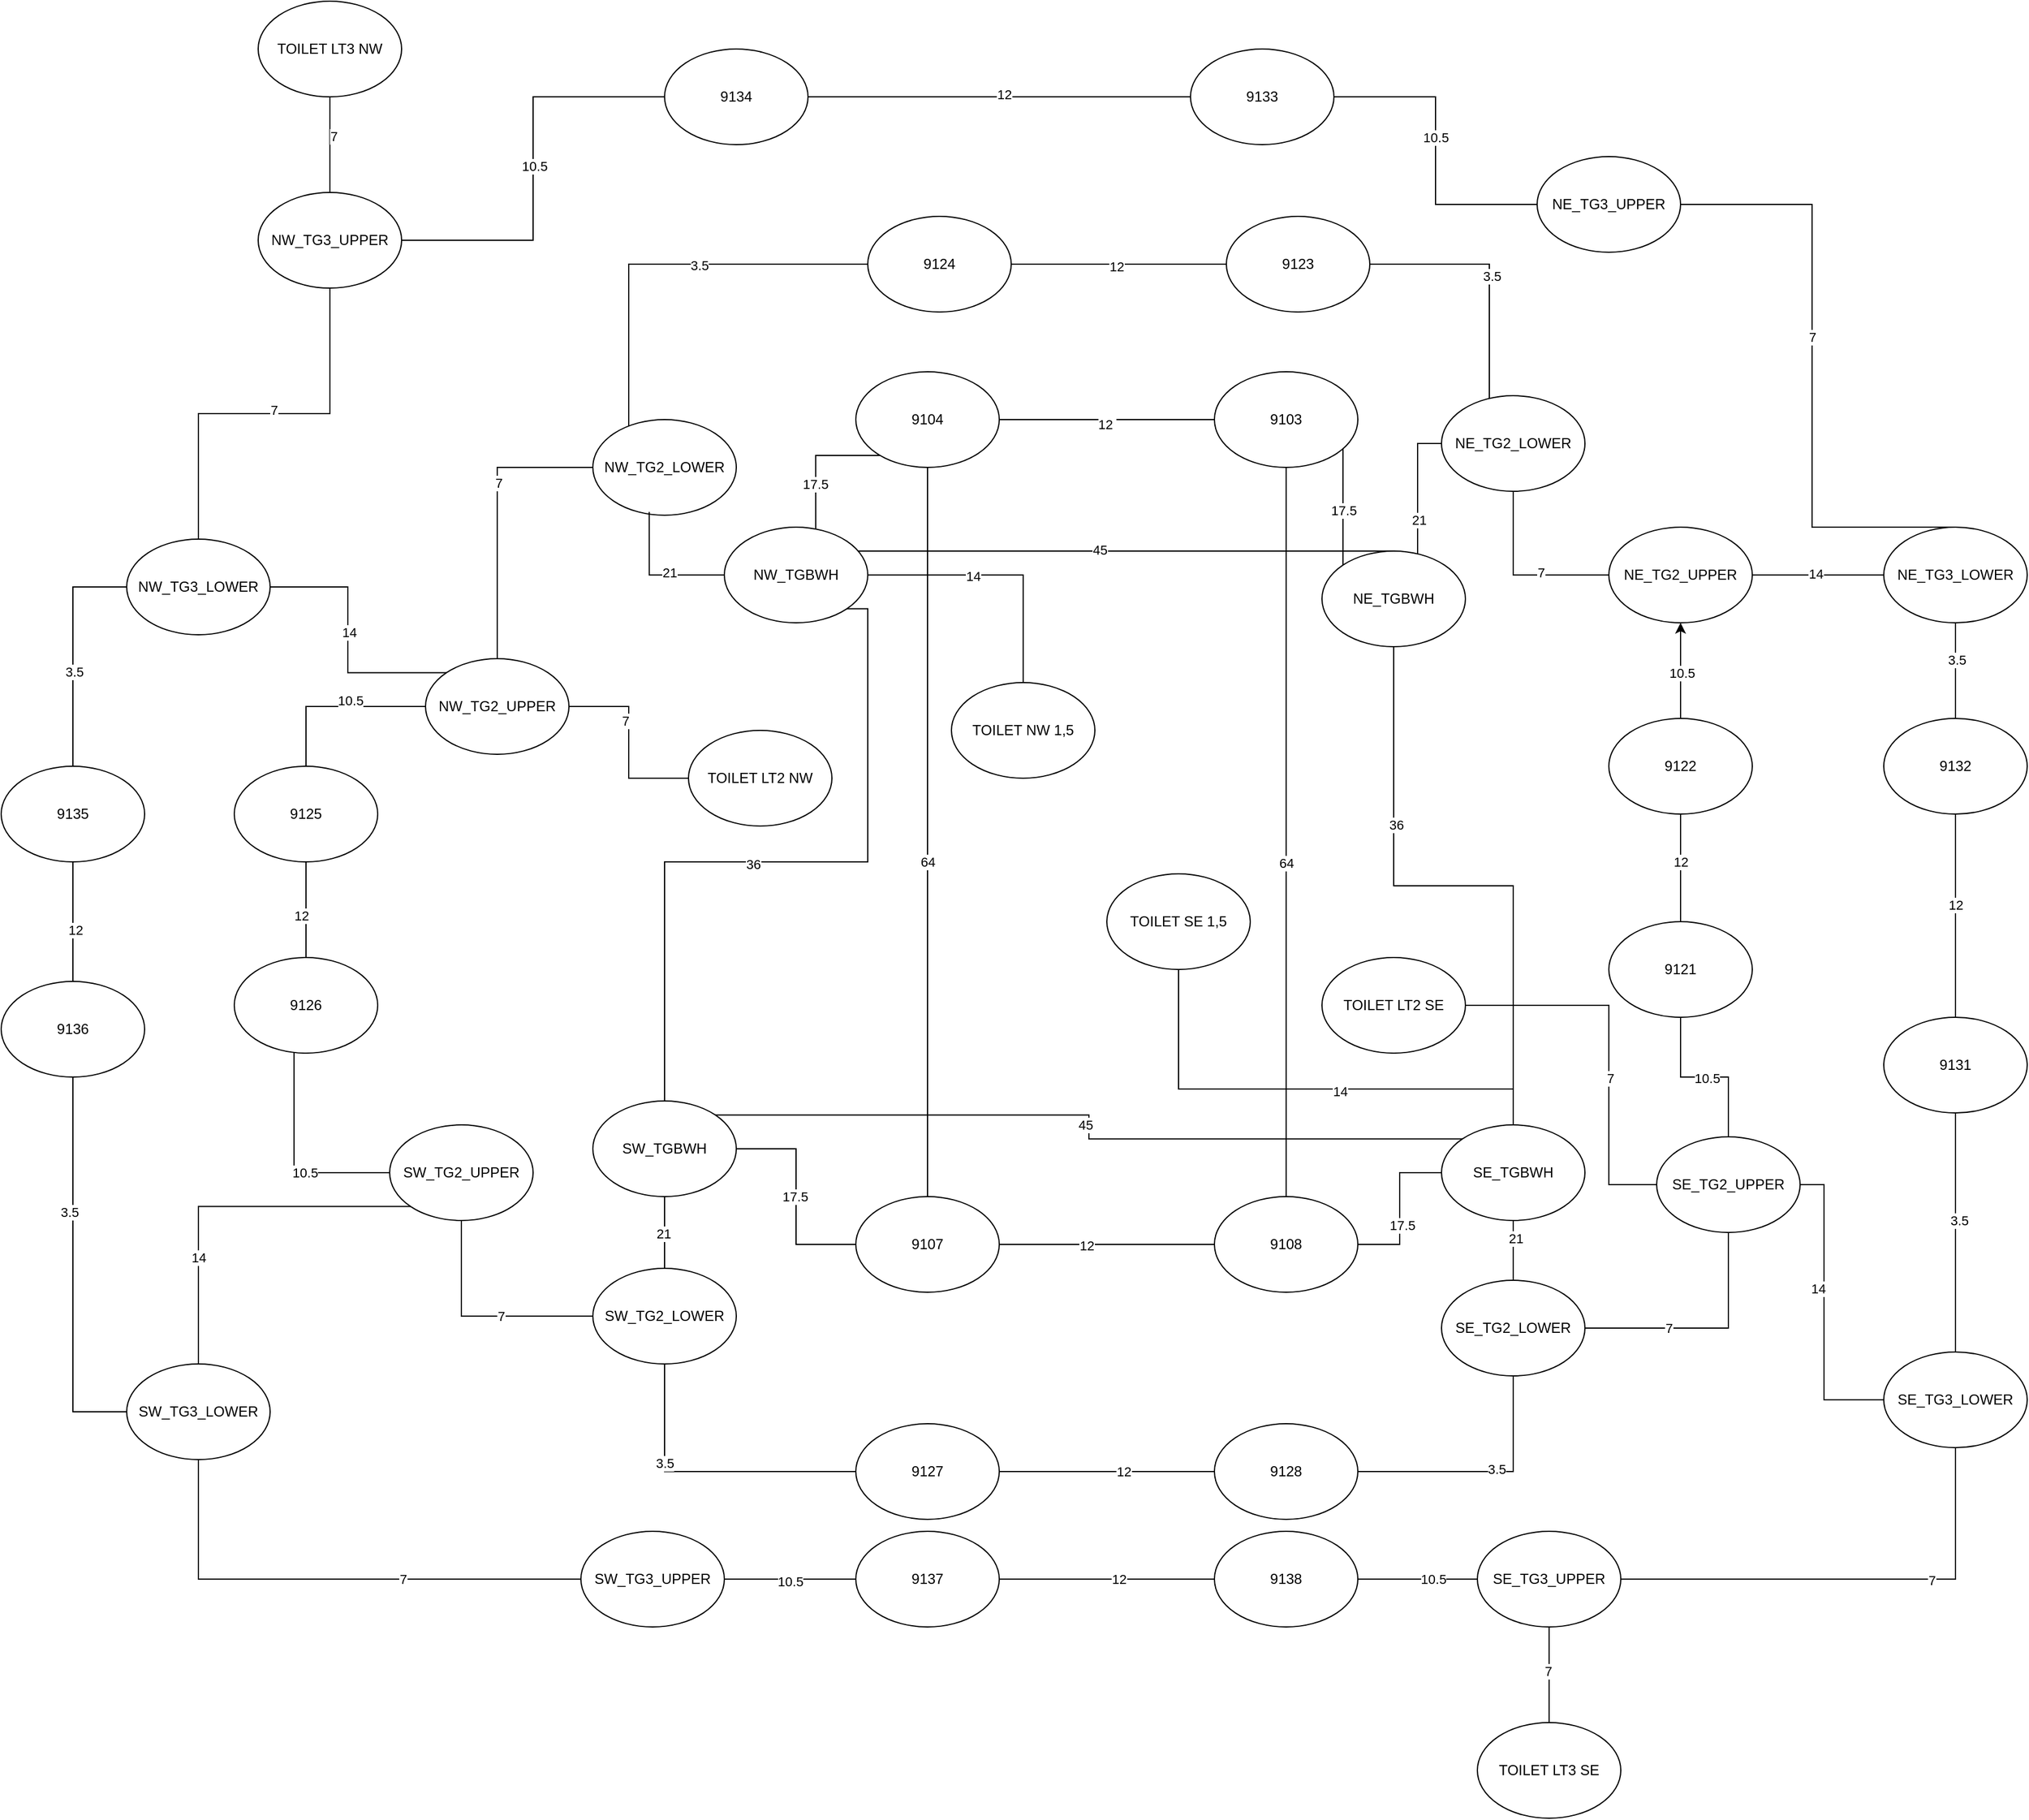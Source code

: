 <mxfile version="22.1.2" type="device">
  <diagram name="Page-1" id="kwG1Tb61bwSE5z8DppzK">
    <mxGraphModel dx="2577" dy="2110" grid="1" gridSize="10" guides="1" tooltips="1" connect="1" arrows="1" fold="1" page="1" pageScale="1" pageWidth="850" pageHeight="1100" math="0" shadow="0">
      <root>
        <mxCell id="0" />
        <mxCell id="1" parent="0" />
        <mxCell id="VRYn3jgNpUZlm6RyWlzc-5" style="edgeStyle=orthogonalEdgeStyle;rounded=0;orthogonalLoop=1;jettySize=auto;html=1;endArrow=none;endFill=0;" parent="1" source="VRYn3jgNpUZlm6RyWlzc-1" target="VRYn3jgNpUZlm6RyWlzc-4" edge="1">
          <mxGeometry relative="1" as="geometry" />
        </mxCell>
        <mxCell id="VRYn3jgNpUZlm6RyWlzc-6" value="12&amp;nbsp;" style="edgeLabel;html=1;align=center;verticalAlign=middle;resizable=0;points=[];" parent="VRYn3jgNpUZlm6RyWlzc-5" vertex="1" connectable="0">
          <mxGeometry x="0.007" y="4" relative="1" as="geometry">
            <mxPoint as="offset" />
          </mxGeometry>
        </mxCell>
        <mxCell id="VRYn3jgNpUZlm6RyWlzc-86" style="edgeStyle=orthogonalEdgeStyle;rounded=0;orthogonalLoop=1;jettySize=auto;html=1;entryX=0;entryY=0;entryDx=0;entryDy=0;endArrow=none;endFill=0;" parent="1" source="VRYn3jgNpUZlm6RyWlzc-1" target="VRYn3jgNpUZlm6RyWlzc-85" edge="1">
          <mxGeometry relative="1" as="geometry">
            <Array as="points">
              <mxPoint x="650" y="200" />
              <mxPoint x="650" y="200" />
            </Array>
          </mxGeometry>
        </mxCell>
        <mxCell id="VRYn3jgNpUZlm6RyWlzc-87" value="17.5" style="edgeLabel;html=1;align=center;verticalAlign=middle;resizable=0;points=[];" parent="VRYn3jgNpUZlm6RyWlzc-86" vertex="1" connectable="0">
          <mxGeometry x="0.061" relative="1" as="geometry">
            <mxPoint as="offset" />
          </mxGeometry>
        </mxCell>
        <mxCell id="VRYn3jgNpUZlm6RyWlzc-1" value="9103" style="ellipse;whiteSpace=wrap;html=1;" parent="1" vertex="1">
          <mxGeometry x="530" y="150" width="120" height="80" as="geometry" />
        </mxCell>
        <mxCell id="VRYn3jgNpUZlm6RyWlzc-34" style="edgeStyle=orthogonalEdgeStyle;rounded=0;orthogonalLoop=1;jettySize=auto;html=1;entryX=0.5;entryY=0;entryDx=0;entryDy=0;endArrow=none;endFill=0;" parent="1" source="VRYn3jgNpUZlm6RyWlzc-4" target="VRYn3jgNpUZlm6RyWlzc-35" edge="1">
          <mxGeometry relative="1" as="geometry">
            <mxPoint x="290" y="770.909" as="targetPoint" />
          </mxGeometry>
        </mxCell>
        <mxCell id="VRYn3jgNpUZlm6RyWlzc-36" value="64" style="edgeLabel;html=1;align=center;verticalAlign=middle;resizable=0;points=[];" parent="VRYn3jgNpUZlm6RyWlzc-34" vertex="1" connectable="0">
          <mxGeometry x="0.24" y="1" relative="1" as="geometry">
            <mxPoint x="-1" y="-48" as="offset" />
          </mxGeometry>
        </mxCell>
        <mxCell id="VRYn3jgNpUZlm6RyWlzc-4" value="9104" style="ellipse;whiteSpace=wrap;html=1;" parent="1" vertex="1">
          <mxGeometry x="230" y="150" width="120" height="80" as="geometry" />
        </mxCell>
        <mxCell id="VRYn3jgNpUZlm6RyWlzc-9" style="edgeStyle=orthogonalEdgeStyle;rounded=0;orthogonalLoop=1;jettySize=auto;html=1;entryX=0.5;entryY=0;entryDx=0;entryDy=0;endArrow=none;endFill=0;" parent="1" source="VRYn3jgNpUZlm6RyWlzc-8" target="VRYn3jgNpUZlm6RyWlzc-10" edge="1">
          <mxGeometry relative="1" as="geometry">
            <mxPoint x="140" y="460" as="targetPoint" />
          </mxGeometry>
        </mxCell>
        <mxCell id="VRYn3jgNpUZlm6RyWlzc-12" value="7" style="edgeLabel;html=1;align=center;verticalAlign=middle;resizable=0;points=[];" parent="VRYn3jgNpUZlm6RyWlzc-9" vertex="1" connectable="0">
          <mxGeometry x="-0.223" y="1" relative="1" as="geometry">
            <mxPoint as="offset" />
          </mxGeometry>
        </mxCell>
        <mxCell id="VRYn3jgNpUZlm6RyWlzc-13" style="edgeStyle=orthogonalEdgeStyle;rounded=0;orthogonalLoop=1;jettySize=auto;html=1;entryX=0;entryY=0.5;entryDx=0;entryDy=0;endArrow=none;endFill=0;" parent="1" source="VRYn3jgNpUZlm6RyWlzc-8" target="VRYn3jgNpUZlm6RyWlzc-14" edge="1">
          <mxGeometry relative="1" as="geometry">
            <mxPoint y="140" as="targetPoint" />
            <Array as="points">
              <mxPoint x="40" y="60" />
            </Array>
          </mxGeometry>
        </mxCell>
        <mxCell id="VRYn3jgNpUZlm6RyWlzc-15" value="3.5" style="edgeLabel;html=1;align=center;verticalAlign=middle;resizable=0;points=[];" parent="VRYn3jgNpUZlm6RyWlzc-13" vertex="1" connectable="0">
          <mxGeometry x="0.16" y="-1" relative="1" as="geometry">
            <mxPoint as="offset" />
          </mxGeometry>
        </mxCell>
        <mxCell id="VRYn3jgNpUZlm6RyWlzc-8" value="NW_TG2_LOWER" style="ellipse;whiteSpace=wrap;html=1;" parent="1" vertex="1">
          <mxGeometry x="10" y="190" width="120" height="80" as="geometry" />
        </mxCell>
        <mxCell id="VRYn3jgNpUZlm6RyWlzc-20" style="edgeStyle=orthogonalEdgeStyle;rounded=0;orthogonalLoop=1;jettySize=auto;html=1;endArrow=none;endFill=0;" parent="1" source="VRYn3jgNpUZlm6RyWlzc-10" target="VRYn3jgNpUZlm6RyWlzc-16" edge="1">
          <mxGeometry relative="1" as="geometry" />
        </mxCell>
        <mxCell id="VRYn3jgNpUZlm6RyWlzc-21" value="10.5" style="edgeLabel;html=1;align=center;verticalAlign=middle;resizable=0;points=[];" parent="VRYn3jgNpUZlm6RyWlzc-20" vertex="1" connectable="0">
          <mxGeometry x="-0.162" y="-5" relative="1" as="geometry">
            <mxPoint as="offset" />
          </mxGeometry>
        </mxCell>
        <mxCell id="VRYn3jgNpUZlm6RyWlzc-96" value="" style="edgeStyle=orthogonalEdgeStyle;rounded=0;orthogonalLoop=1;jettySize=auto;html=1;endArrow=none;endFill=0;" parent="1" source="VRYn3jgNpUZlm6RyWlzc-10" target="VRYn3jgNpUZlm6RyWlzc-95" edge="1">
          <mxGeometry relative="1" as="geometry" />
        </mxCell>
        <mxCell id="VRYn3jgNpUZlm6RyWlzc-97" value="7" style="edgeLabel;html=1;align=center;verticalAlign=middle;resizable=0;points=[];" parent="VRYn3jgNpUZlm6RyWlzc-96" vertex="1" connectable="0">
          <mxGeometry x="-0.224" y="-3" relative="1" as="geometry">
            <mxPoint as="offset" />
          </mxGeometry>
        </mxCell>
        <mxCell id="VRYn3jgNpUZlm6RyWlzc-10" value="NW_TG2_UPPER" style="ellipse;whiteSpace=wrap;html=1;" parent="1" vertex="1">
          <mxGeometry x="-130" y="390" width="120" height="80" as="geometry" />
        </mxCell>
        <mxCell id="VRYn3jgNpUZlm6RyWlzc-17" style="edgeStyle=orthogonalEdgeStyle;rounded=0;orthogonalLoop=1;jettySize=auto;html=1;entryX=0;entryY=0.5;entryDx=0;entryDy=0;endArrow=none;endFill=0;" parent="1" source="VRYn3jgNpUZlm6RyWlzc-14" target="VRYn3jgNpUZlm6RyWlzc-18" edge="1">
          <mxGeometry relative="1" as="geometry">
            <mxPoint x="570" y="60" as="targetPoint" />
          </mxGeometry>
        </mxCell>
        <mxCell id="VRYn3jgNpUZlm6RyWlzc-19" value="12" style="edgeLabel;html=1;align=center;verticalAlign=middle;resizable=0;points=[];" parent="VRYn3jgNpUZlm6RyWlzc-17" vertex="1" connectable="0">
          <mxGeometry x="-0.028" y="-2" relative="1" as="geometry">
            <mxPoint as="offset" />
          </mxGeometry>
        </mxCell>
        <mxCell id="VRYn3jgNpUZlm6RyWlzc-14" value="9124" style="ellipse;whiteSpace=wrap;html=1;" parent="1" vertex="1">
          <mxGeometry x="240" y="20" width="120" height="80" as="geometry" />
        </mxCell>
        <mxCell id="VRYn3jgNpUZlm6RyWlzc-23" value="" style="edgeStyle=orthogonalEdgeStyle;rounded=0;orthogonalLoop=1;jettySize=auto;html=1;endArrow=none;endFill=0;" parent="1" source="VRYn3jgNpUZlm6RyWlzc-16" target="VRYn3jgNpUZlm6RyWlzc-22" edge="1">
          <mxGeometry relative="1" as="geometry" />
        </mxCell>
        <mxCell id="VRYn3jgNpUZlm6RyWlzc-24" value="12" style="edgeLabel;html=1;align=center;verticalAlign=middle;resizable=0;points=[];" parent="VRYn3jgNpUZlm6RyWlzc-23" vertex="1" connectable="0">
          <mxGeometry x="0.121" y="-4" relative="1" as="geometry">
            <mxPoint as="offset" />
          </mxGeometry>
        </mxCell>
        <mxCell id="VRYn3jgNpUZlm6RyWlzc-16" value="9125" style="ellipse;whiteSpace=wrap;html=1;" parent="1" vertex="1">
          <mxGeometry x="-290" y="480" width="120" height="80" as="geometry" />
        </mxCell>
        <mxCell id="VRYn3jgNpUZlm6RyWlzc-18" value="9123" style="ellipse;whiteSpace=wrap;html=1;" parent="1" vertex="1">
          <mxGeometry x="540" y="20" width="120" height="80" as="geometry" />
        </mxCell>
        <mxCell id="VRYn3jgNpUZlm6RyWlzc-26" style="edgeStyle=orthogonalEdgeStyle;rounded=0;orthogonalLoop=1;jettySize=auto;html=1;entryX=0;entryY=0.5;entryDx=0;entryDy=0;endArrow=none;endFill=0;" parent="1" source="VRYn3jgNpUZlm6RyWlzc-22" target="VRYn3jgNpUZlm6RyWlzc-25" edge="1">
          <mxGeometry relative="1" as="geometry">
            <Array as="points">
              <mxPoint x="-240" y="820" />
            </Array>
          </mxGeometry>
        </mxCell>
        <mxCell id="VRYn3jgNpUZlm6RyWlzc-27" value="10.5" style="edgeLabel;html=1;align=center;verticalAlign=middle;resizable=0;points=[];" parent="VRYn3jgNpUZlm6RyWlzc-26" vertex="1" connectable="0">
          <mxGeometry x="0.215" relative="1" as="geometry">
            <mxPoint as="offset" />
          </mxGeometry>
        </mxCell>
        <mxCell id="VRYn3jgNpUZlm6RyWlzc-22" value="9126" style="ellipse;whiteSpace=wrap;html=1;" parent="1" vertex="1">
          <mxGeometry x="-290" y="640" width="120" height="80" as="geometry" />
        </mxCell>
        <mxCell id="VRYn3jgNpUZlm6RyWlzc-29" style="edgeStyle=orthogonalEdgeStyle;rounded=0;orthogonalLoop=1;jettySize=auto;html=1;entryX=0;entryY=0.5;entryDx=0;entryDy=0;endArrow=none;endFill=0;" parent="1" source="VRYn3jgNpUZlm6RyWlzc-25" target="VRYn3jgNpUZlm6RyWlzc-28" edge="1">
          <mxGeometry relative="1" as="geometry">
            <Array as="points">
              <mxPoint x="-100" y="940" />
            </Array>
          </mxGeometry>
        </mxCell>
        <mxCell id="VRYn3jgNpUZlm6RyWlzc-30" value="7" style="edgeLabel;html=1;align=center;verticalAlign=middle;resizable=0;points=[];" parent="VRYn3jgNpUZlm6RyWlzc-29" vertex="1" connectable="0">
          <mxGeometry x="0.183" relative="1" as="geometry">
            <mxPoint as="offset" />
          </mxGeometry>
        </mxCell>
        <mxCell id="VRYn3jgNpUZlm6RyWlzc-25" value="SW_TG2_UPPER" style="ellipse;whiteSpace=wrap;html=1;" parent="1" vertex="1">
          <mxGeometry x="-160" y="780" width="120" height="80" as="geometry" />
        </mxCell>
        <mxCell id="VRYn3jgNpUZlm6RyWlzc-31" style="edgeStyle=orthogonalEdgeStyle;rounded=0;orthogonalLoop=1;jettySize=auto;html=1;entryX=0;entryY=0.5;entryDx=0;entryDy=0;endArrow=none;endFill=0;" parent="1" source="VRYn3jgNpUZlm6RyWlzc-28" target="VRYn3jgNpUZlm6RyWlzc-32" edge="1">
          <mxGeometry relative="1" as="geometry">
            <mxPoint x="90" y="1060" as="targetPoint" />
            <Array as="points">
              <mxPoint x="70" y="1070" />
            </Array>
          </mxGeometry>
        </mxCell>
        <mxCell id="VRYn3jgNpUZlm6RyWlzc-33" value="3.5" style="edgeLabel;html=1;align=center;verticalAlign=middle;resizable=0;points=[];" parent="VRYn3jgNpUZlm6RyWlzc-31" vertex="1" connectable="0">
          <mxGeometry x="-0.334" relative="1" as="geometry">
            <mxPoint as="offset" />
          </mxGeometry>
        </mxCell>
        <mxCell id="VRYn3jgNpUZlm6RyWlzc-28" value="SW_TG2_LOWER" style="ellipse;whiteSpace=wrap;html=1;" parent="1" vertex="1">
          <mxGeometry x="10" y="900" width="120" height="80" as="geometry" />
        </mxCell>
        <mxCell id="VRYn3jgNpUZlm6RyWlzc-45" value="" style="edgeStyle=orthogonalEdgeStyle;rounded=0;orthogonalLoop=1;jettySize=auto;html=1;endArrow=none;endFill=0;" parent="1" source="VRYn3jgNpUZlm6RyWlzc-32" target="VRYn3jgNpUZlm6RyWlzc-44" edge="1">
          <mxGeometry relative="1" as="geometry" />
        </mxCell>
        <mxCell id="VRYn3jgNpUZlm6RyWlzc-46" value="12" style="edgeLabel;html=1;align=center;verticalAlign=middle;resizable=0;points=[];" parent="VRYn3jgNpUZlm6RyWlzc-45" vertex="1" connectable="0">
          <mxGeometry x="0.149" relative="1" as="geometry">
            <mxPoint as="offset" />
          </mxGeometry>
        </mxCell>
        <mxCell id="VRYn3jgNpUZlm6RyWlzc-32" value="9127" style="ellipse;whiteSpace=wrap;html=1;" parent="1" vertex="1">
          <mxGeometry x="230" y="1030" width="120" height="80" as="geometry" />
        </mxCell>
        <mxCell id="VRYn3jgNpUZlm6RyWlzc-38" value="" style="edgeStyle=orthogonalEdgeStyle;rounded=0;orthogonalLoop=1;jettySize=auto;html=1;endArrow=none;endFill=0;" parent="1" source="VRYn3jgNpUZlm6RyWlzc-35" target="VRYn3jgNpUZlm6RyWlzc-37" edge="1">
          <mxGeometry relative="1" as="geometry" />
        </mxCell>
        <mxCell id="VRYn3jgNpUZlm6RyWlzc-41" value="12" style="edgeLabel;html=1;align=center;verticalAlign=middle;resizable=0;points=[];" parent="VRYn3jgNpUZlm6RyWlzc-38" vertex="1" connectable="0">
          <mxGeometry x="-0.196" y="-1" relative="1" as="geometry">
            <mxPoint as="offset" />
          </mxGeometry>
        </mxCell>
        <mxCell id="VRYn3jgNpUZlm6RyWlzc-81" style="edgeStyle=orthogonalEdgeStyle;rounded=0;orthogonalLoop=1;jettySize=auto;html=1;endArrow=none;endFill=0;" parent="1" source="VRYn3jgNpUZlm6RyWlzc-35" target="VRYn3jgNpUZlm6RyWlzc-80" edge="1">
          <mxGeometry relative="1" as="geometry" />
        </mxCell>
        <mxCell id="VRYn3jgNpUZlm6RyWlzc-83" value="17.5" style="edgeLabel;html=1;align=center;verticalAlign=middle;resizable=0;points=[];" parent="VRYn3jgNpUZlm6RyWlzc-81" vertex="1" connectable="0">
          <mxGeometry x="-0.178" y="1" relative="1" as="geometry">
            <mxPoint y="-16" as="offset" />
          </mxGeometry>
        </mxCell>
        <mxCell id="VRYn3jgNpUZlm6RyWlzc-35" value="9107" style="ellipse;whiteSpace=wrap;html=1;" parent="1" vertex="1">
          <mxGeometry x="230" y="840" width="120" height="80" as="geometry" />
        </mxCell>
        <mxCell id="VRYn3jgNpUZlm6RyWlzc-77" style="edgeStyle=orthogonalEdgeStyle;rounded=0;orthogonalLoop=1;jettySize=auto;html=1;entryX=0;entryY=0.5;entryDx=0;entryDy=0;endArrow=none;endFill=0;" parent="1" source="VRYn3jgNpUZlm6RyWlzc-37" target="VRYn3jgNpUZlm6RyWlzc-70" edge="1">
          <mxGeometry relative="1" as="geometry" />
        </mxCell>
        <mxCell id="VRYn3jgNpUZlm6RyWlzc-78" value="17.5" style="edgeLabel;html=1;align=center;verticalAlign=middle;resizable=0;points=[];" parent="VRYn3jgNpUZlm6RyWlzc-77" vertex="1" connectable="0">
          <mxGeometry x="-0.215" y="-2" relative="1" as="geometry">
            <mxPoint as="offset" />
          </mxGeometry>
        </mxCell>
        <mxCell id="VRYn3jgNpUZlm6RyWlzc-37" value="9108" style="ellipse;whiteSpace=wrap;html=1;" parent="1" vertex="1">
          <mxGeometry x="530" y="840" width="120" height="80" as="geometry" />
        </mxCell>
        <mxCell id="VRYn3jgNpUZlm6RyWlzc-39" style="edgeStyle=orthogonalEdgeStyle;rounded=0;orthogonalLoop=1;jettySize=auto;html=1;entryX=0.5;entryY=0;entryDx=0;entryDy=0;endArrow=none;endFill=0;" parent="1" source="VRYn3jgNpUZlm6RyWlzc-1" target="VRYn3jgNpUZlm6RyWlzc-37" edge="1">
          <mxGeometry relative="1" as="geometry" />
        </mxCell>
        <mxCell id="VRYn3jgNpUZlm6RyWlzc-40" value="64" style="edgeLabel;html=1;align=center;verticalAlign=middle;resizable=0;points=[];" parent="VRYn3jgNpUZlm6RyWlzc-39" vertex="1" connectable="0">
          <mxGeometry x="0.11" y="-4" relative="1" as="geometry">
            <mxPoint x="4" y="-8" as="offset" />
          </mxGeometry>
        </mxCell>
        <mxCell id="VRYn3jgNpUZlm6RyWlzc-48" style="edgeStyle=orthogonalEdgeStyle;rounded=0;orthogonalLoop=1;jettySize=auto;html=1;entryX=0.5;entryY=1;entryDx=0;entryDy=0;endArrow=none;endFill=0;" parent="1" source="VRYn3jgNpUZlm6RyWlzc-44" target="VRYn3jgNpUZlm6RyWlzc-47" edge="1">
          <mxGeometry relative="1" as="geometry" />
        </mxCell>
        <mxCell id="VRYn3jgNpUZlm6RyWlzc-49" value="3.5" style="edgeLabel;html=1;align=center;verticalAlign=middle;resizable=0;points=[];" parent="VRYn3jgNpUZlm6RyWlzc-48" vertex="1" connectable="0">
          <mxGeometry x="0.107" y="2" relative="1" as="geometry">
            <mxPoint as="offset" />
          </mxGeometry>
        </mxCell>
        <mxCell id="VRYn3jgNpUZlm6RyWlzc-44" value="9128" style="ellipse;whiteSpace=wrap;html=1;" parent="1" vertex="1">
          <mxGeometry x="530" y="1030" width="120" height="80" as="geometry" />
        </mxCell>
        <mxCell id="VRYn3jgNpUZlm6RyWlzc-51" style="edgeStyle=orthogonalEdgeStyle;rounded=0;orthogonalLoop=1;jettySize=auto;html=1;endArrow=none;endFill=0;" parent="1" source="VRYn3jgNpUZlm6RyWlzc-47" target="VRYn3jgNpUZlm6RyWlzc-50" edge="1">
          <mxGeometry relative="1" as="geometry" />
        </mxCell>
        <mxCell id="VRYn3jgNpUZlm6RyWlzc-52" value="7" style="edgeLabel;html=1;align=center;verticalAlign=middle;resizable=0;points=[];" parent="VRYn3jgNpUZlm6RyWlzc-51" vertex="1" connectable="0">
          <mxGeometry x="-0.066" y="3" relative="1" as="geometry">
            <mxPoint x="-24" y="3" as="offset" />
          </mxGeometry>
        </mxCell>
        <mxCell id="VRYn3jgNpUZlm6RyWlzc-47" value="SE_TG2_LOWER" style="ellipse;whiteSpace=wrap;html=1;" parent="1" vertex="1">
          <mxGeometry x="720" y="910" width="120" height="80" as="geometry" />
        </mxCell>
        <mxCell id="VRYn3jgNpUZlm6RyWlzc-54" style="edgeStyle=orthogonalEdgeStyle;rounded=0;orthogonalLoop=1;jettySize=auto;html=1;entryX=0.5;entryY=1;entryDx=0;entryDy=0;endArrow=none;endFill=0;" parent="1" source="VRYn3jgNpUZlm6RyWlzc-50" target="VRYn3jgNpUZlm6RyWlzc-53" edge="1">
          <mxGeometry relative="1" as="geometry" />
        </mxCell>
        <mxCell id="VRYn3jgNpUZlm6RyWlzc-55" value="10.5" style="edgeLabel;html=1;align=center;verticalAlign=middle;resizable=0;points=[];" parent="VRYn3jgNpUZlm6RyWlzc-54" vertex="1" connectable="0">
          <mxGeometry x="-0.024" y="1" relative="1" as="geometry">
            <mxPoint as="offset" />
          </mxGeometry>
        </mxCell>
        <mxCell id="VRYn3jgNpUZlm6RyWlzc-98" style="edgeStyle=orthogonalEdgeStyle;rounded=0;orthogonalLoop=1;jettySize=auto;html=1;entryX=1;entryY=0.5;entryDx=0;entryDy=0;endArrow=none;endFill=0;" parent="1" source="VRYn3jgNpUZlm6RyWlzc-50" target="VRYn3jgNpUZlm6RyWlzc-99" edge="1">
          <mxGeometry relative="1" as="geometry">
            <mxPoint x="740" y="680" as="targetPoint" />
            <Array as="points">
              <mxPoint x="860" y="830" />
              <mxPoint x="860" y="680" />
            </Array>
          </mxGeometry>
        </mxCell>
        <mxCell id="VRYn3jgNpUZlm6RyWlzc-100" value="7" style="edgeLabel;html=1;align=center;verticalAlign=middle;resizable=0;points=[];" parent="VRYn3jgNpUZlm6RyWlzc-98" vertex="1" connectable="0">
          <mxGeometry x="-0.172" y="-1" relative="1" as="geometry">
            <mxPoint y="-1" as="offset" />
          </mxGeometry>
        </mxCell>
        <mxCell id="VRYn3jgNpUZlm6RyWlzc-102" value="" style="edgeStyle=orthogonalEdgeStyle;rounded=0;orthogonalLoop=1;jettySize=auto;html=1;endArrow=none;endFill=0;" parent="1" source="VRYn3jgNpUZlm6RyWlzc-50" target="VRYn3jgNpUZlm6RyWlzc-101" edge="1">
          <mxGeometry relative="1" as="geometry">
            <Array as="points">
              <mxPoint x="1040" y="830" />
              <mxPoint x="1040" y="1010" />
            </Array>
          </mxGeometry>
        </mxCell>
        <mxCell id="VRYn3jgNpUZlm6RyWlzc-103" value="14" style="edgeLabel;html=1;align=center;verticalAlign=middle;resizable=0;points=[];" parent="VRYn3jgNpUZlm6RyWlzc-102" vertex="1" connectable="0">
          <mxGeometry x="-0.146" y="-5" relative="1" as="geometry">
            <mxPoint as="offset" />
          </mxGeometry>
        </mxCell>
        <mxCell id="VRYn3jgNpUZlm6RyWlzc-50" value="SE_TG2_UPPER" style="ellipse;whiteSpace=wrap;html=1;" parent="1" vertex="1">
          <mxGeometry x="900" y="790" width="120" height="80" as="geometry" />
        </mxCell>
        <mxCell id="VRYn3jgNpUZlm6RyWlzc-57" style="edgeStyle=orthogonalEdgeStyle;rounded=0;orthogonalLoop=1;jettySize=auto;html=1;entryX=0.5;entryY=1;entryDx=0;entryDy=0;endArrow=none;endFill=0;" parent="1" source="VRYn3jgNpUZlm6RyWlzc-53" target="VRYn3jgNpUZlm6RyWlzc-56" edge="1">
          <mxGeometry relative="1" as="geometry" />
        </mxCell>
        <mxCell id="VRYn3jgNpUZlm6RyWlzc-60" value="12" style="edgeLabel;html=1;align=center;verticalAlign=middle;resizable=0;points=[];" parent="VRYn3jgNpUZlm6RyWlzc-57" vertex="1" connectable="0">
          <mxGeometry x="0.039" y="6" relative="1" as="geometry">
            <mxPoint x="6" y="-3" as="offset" />
          </mxGeometry>
        </mxCell>
        <mxCell id="VRYn3jgNpUZlm6RyWlzc-53" value="9121" style="ellipse;whiteSpace=wrap;html=1;" parent="1" vertex="1">
          <mxGeometry x="860" y="610" width="120" height="80" as="geometry" />
        </mxCell>
        <mxCell id="VRYn3jgNpUZlm6RyWlzc-62" style="edgeStyle=orthogonalEdgeStyle;rounded=0;orthogonalLoop=1;jettySize=auto;html=1;" parent="1" source="VRYn3jgNpUZlm6RyWlzc-56" target="VRYn3jgNpUZlm6RyWlzc-61" edge="1">
          <mxGeometry relative="1" as="geometry" />
        </mxCell>
        <mxCell id="VRYn3jgNpUZlm6RyWlzc-110" value="10.5" style="edgeLabel;html=1;align=center;verticalAlign=middle;resizable=0;points=[];" parent="VRYn3jgNpUZlm6RyWlzc-62" vertex="1" connectable="0">
          <mxGeometry x="-0.054" y="-1" relative="1" as="geometry">
            <mxPoint as="offset" />
          </mxGeometry>
        </mxCell>
        <mxCell id="VRYn3jgNpUZlm6RyWlzc-56" value="9122" style="ellipse;whiteSpace=wrap;html=1;" parent="1" vertex="1">
          <mxGeometry x="860" y="440" width="120" height="80" as="geometry" />
        </mxCell>
        <mxCell id="VRYn3jgNpUZlm6RyWlzc-64" style="edgeStyle=orthogonalEdgeStyle;rounded=0;orthogonalLoop=1;jettySize=auto;html=1;endArrow=none;endFill=0;" parent="1" source="VRYn3jgNpUZlm6RyWlzc-61" target="VRYn3jgNpUZlm6RyWlzc-63" edge="1">
          <mxGeometry relative="1" as="geometry" />
        </mxCell>
        <mxCell id="VRYn3jgNpUZlm6RyWlzc-66" value="7" style="edgeLabel;html=1;align=center;verticalAlign=middle;resizable=0;points=[];" parent="VRYn3jgNpUZlm6RyWlzc-64" vertex="1" connectable="0">
          <mxGeometry x="-0.224" y="-2" relative="1" as="geometry">
            <mxPoint x="1" as="offset" />
          </mxGeometry>
        </mxCell>
        <mxCell id="VRYn3jgNpUZlm6RyWlzc-114" style="edgeStyle=orthogonalEdgeStyle;rounded=0;orthogonalLoop=1;jettySize=auto;html=1;entryX=0;entryY=0.5;entryDx=0;entryDy=0;endArrow=none;endFill=0;" parent="1" source="VRYn3jgNpUZlm6RyWlzc-61" target="VRYn3jgNpUZlm6RyWlzc-112" edge="1">
          <mxGeometry relative="1" as="geometry" />
        </mxCell>
        <mxCell id="VRYn3jgNpUZlm6RyWlzc-115" value="14" style="edgeLabel;html=1;align=center;verticalAlign=middle;resizable=0;points=[];" parent="VRYn3jgNpUZlm6RyWlzc-114" vertex="1" connectable="0">
          <mxGeometry x="-0.048" y="1" relative="1" as="geometry">
            <mxPoint as="offset" />
          </mxGeometry>
        </mxCell>
        <mxCell id="VRYn3jgNpUZlm6RyWlzc-61" value="NE_TG2_UPPER" style="ellipse;whiteSpace=wrap;html=1;" parent="1" vertex="1">
          <mxGeometry x="860" y="280" width="120" height="80" as="geometry" />
        </mxCell>
        <mxCell id="VRYn3jgNpUZlm6RyWlzc-68" style="edgeStyle=orthogonalEdgeStyle;rounded=0;orthogonalLoop=1;jettySize=auto;html=1;entryX=1;entryY=0.5;entryDx=0;entryDy=0;endArrow=none;endFill=0;" parent="1" source="VRYn3jgNpUZlm6RyWlzc-63" target="VRYn3jgNpUZlm6RyWlzc-18" edge="1">
          <mxGeometry relative="1" as="geometry">
            <Array as="points">
              <mxPoint x="760" y="60" />
            </Array>
          </mxGeometry>
        </mxCell>
        <mxCell id="VRYn3jgNpUZlm6RyWlzc-69" value="3.5" style="edgeLabel;html=1;align=center;verticalAlign=middle;resizable=0;points=[];" parent="VRYn3jgNpUZlm6RyWlzc-68" vertex="1" connectable="0">
          <mxGeometry x="-0.03" y="-2" relative="1" as="geometry">
            <mxPoint as="offset" />
          </mxGeometry>
        </mxCell>
        <mxCell id="VRYn3jgNpUZlm6RyWlzc-63" value="NE_TG2_LOWER" style="ellipse;whiteSpace=wrap;html=1;" parent="1" vertex="1">
          <mxGeometry x="720" y="170" width="120" height="80" as="geometry" />
        </mxCell>
        <mxCell id="VRYn3jgNpUZlm6RyWlzc-76" style="edgeStyle=orthogonalEdgeStyle;rounded=0;orthogonalLoop=1;jettySize=auto;html=1;endArrow=none;endFill=0;" parent="1" source="VRYn3jgNpUZlm6RyWlzc-70" target="VRYn3jgNpUZlm6RyWlzc-47" edge="1">
          <mxGeometry relative="1" as="geometry" />
        </mxCell>
        <mxCell id="VRYn3jgNpUZlm6RyWlzc-79" value="21" style="edgeLabel;html=1;align=center;verticalAlign=middle;resizable=0;points=[];" parent="VRYn3jgNpUZlm6RyWlzc-76" vertex="1" connectable="0">
          <mxGeometry x="-0.423" y="2" relative="1" as="geometry">
            <mxPoint as="offset" />
          </mxGeometry>
        </mxCell>
        <mxCell id="VRYn3jgNpUZlm6RyWlzc-165" style="edgeStyle=orthogonalEdgeStyle;rounded=0;orthogonalLoop=1;jettySize=auto;html=1;entryX=0.5;entryY=1;entryDx=0;entryDy=0;endArrow=none;endFill=0;" parent="1" source="VRYn3jgNpUZlm6RyWlzc-70" target="VRYn3jgNpUZlm6RyWlzc-166" edge="1">
          <mxGeometry relative="1" as="geometry">
            <mxPoint x="500" y="660" as="targetPoint" />
            <Array as="points">
              <mxPoint x="780" y="750" />
              <mxPoint x="500" y="750" />
            </Array>
          </mxGeometry>
        </mxCell>
        <mxCell id="VRYn3jgNpUZlm6RyWlzc-167" value="14" style="edgeLabel;html=1;align=center;verticalAlign=middle;resizable=0;points=[];" parent="VRYn3jgNpUZlm6RyWlzc-165" vertex="1" connectable="0">
          <mxGeometry x="-0.146" y="2" relative="1" as="geometry">
            <mxPoint as="offset" />
          </mxGeometry>
        </mxCell>
        <mxCell id="VRYn3jgNpUZlm6RyWlzc-70" value="SE_TGBWH" style="ellipse;whiteSpace=wrap;html=1;" parent="1" vertex="1">
          <mxGeometry x="720" y="780" width="120" height="80" as="geometry" />
        </mxCell>
        <mxCell id="VRYn3jgNpUZlm6RyWlzc-82" style="edgeStyle=orthogonalEdgeStyle;rounded=0;orthogonalLoop=1;jettySize=auto;html=1;endArrow=none;endFill=0;" parent="1" source="VRYn3jgNpUZlm6RyWlzc-80" target="VRYn3jgNpUZlm6RyWlzc-28" edge="1">
          <mxGeometry relative="1" as="geometry" />
        </mxCell>
        <mxCell id="VRYn3jgNpUZlm6RyWlzc-84" value="21" style="edgeLabel;html=1;align=center;verticalAlign=middle;resizable=0;points=[];" parent="VRYn3jgNpUZlm6RyWlzc-82" vertex="1" connectable="0">
          <mxGeometry x="0.04" y="-1" relative="1" as="geometry">
            <mxPoint as="offset" />
          </mxGeometry>
        </mxCell>
        <mxCell id="VRYn3jgNpUZlm6RyWlzc-179" style="edgeStyle=orthogonalEdgeStyle;rounded=0;orthogonalLoop=1;jettySize=auto;html=1;exitX=1;exitY=0;exitDx=0;exitDy=0;entryX=0;entryY=0;entryDx=0;entryDy=0;endArrow=none;endFill=0;" parent="1" source="VRYn3jgNpUZlm6RyWlzc-80" target="VRYn3jgNpUZlm6RyWlzc-70" edge="1">
          <mxGeometry relative="1" as="geometry" />
        </mxCell>
        <mxCell id="VRYn3jgNpUZlm6RyWlzc-180" value="45" style="edgeLabel;html=1;align=center;verticalAlign=middle;resizable=0;points=[];" parent="VRYn3jgNpUZlm6RyWlzc-179" vertex="1" connectable="0">
          <mxGeometry x="-0.007" y="-3" relative="1" as="geometry">
            <mxPoint as="offset" />
          </mxGeometry>
        </mxCell>
        <mxCell id="VRYn3jgNpUZlm6RyWlzc-80" value="SW_TGBWH" style="ellipse;whiteSpace=wrap;html=1;" parent="1" vertex="1">
          <mxGeometry x="10" y="760" width="120" height="80" as="geometry" />
        </mxCell>
        <mxCell id="VRYn3jgNpUZlm6RyWlzc-88" style="edgeStyle=orthogonalEdgeStyle;rounded=0;orthogonalLoop=1;jettySize=auto;html=1;entryX=0;entryY=0.5;entryDx=0;entryDy=0;endArrow=none;endFill=0;" parent="1" source="VRYn3jgNpUZlm6RyWlzc-85" target="VRYn3jgNpUZlm6RyWlzc-63" edge="1">
          <mxGeometry relative="1" as="geometry">
            <Array as="points">
              <mxPoint x="700" y="210" />
            </Array>
          </mxGeometry>
        </mxCell>
        <mxCell id="VRYn3jgNpUZlm6RyWlzc-89" value="21" style="edgeLabel;html=1;align=center;verticalAlign=middle;resizable=0;points=[];" parent="VRYn3jgNpUZlm6RyWlzc-88" vertex="1" connectable="0">
          <mxGeometry x="-0.493" y="-1" relative="1" as="geometry">
            <mxPoint as="offset" />
          </mxGeometry>
        </mxCell>
        <mxCell id="VRYn3jgNpUZlm6RyWlzc-175" style="edgeStyle=orthogonalEdgeStyle;rounded=0;orthogonalLoop=1;jettySize=auto;html=1;entryX=0.5;entryY=0;entryDx=0;entryDy=0;endArrow=none;endFill=0;" parent="1" source="VRYn3jgNpUZlm6RyWlzc-85" target="VRYn3jgNpUZlm6RyWlzc-70" edge="1">
          <mxGeometry relative="1" as="geometry" />
        </mxCell>
        <mxCell id="VRYn3jgNpUZlm6RyWlzc-176" value="36" style="edgeLabel;html=1;align=center;verticalAlign=middle;resizable=0;points=[];" parent="VRYn3jgNpUZlm6RyWlzc-175" vertex="1" connectable="0">
          <mxGeometry x="-0.4" y="2" relative="1" as="geometry">
            <mxPoint y="-1" as="offset" />
          </mxGeometry>
        </mxCell>
        <mxCell id="VRYn3jgNpUZlm6RyWlzc-85" value="NE_TGBWH" style="ellipse;whiteSpace=wrap;html=1;" parent="1" vertex="1">
          <mxGeometry x="620" y="300" width="120" height="80" as="geometry" />
        </mxCell>
        <mxCell id="VRYn3jgNpUZlm6RyWlzc-162" style="edgeStyle=orthogonalEdgeStyle;rounded=0;orthogonalLoop=1;jettySize=auto;html=1;endArrow=none;endFill=0;" parent="1" source="VRYn3jgNpUZlm6RyWlzc-90" target="VRYn3jgNpUZlm6RyWlzc-164" edge="1">
          <mxGeometry relative="1" as="geometry">
            <mxPoint x="370" y="450" as="targetPoint" />
          </mxGeometry>
        </mxCell>
        <mxCell id="VRYn3jgNpUZlm6RyWlzc-163" value="14" style="edgeLabel;html=1;align=center;verticalAlign=middle;resizable=0;points=[];" parent="VRYn3jgNpUZlm6RyWlzc-162" vertex="1" connectable="0">
          <mxGeometry x="-0.19" y="-1" relative="1" as="geometry">
            <mxPoint x="-1" as="offset" />
          </mxGeometry>
        </mxCell>
        <mxCell id="VRYn3jgNpUZlm6RyWlzc-173" style="edgeStyle=orthogonalEdgeStyle;rounded=0;orthogonalLoop=1;jettySize=auto;html=1;entryX=0.5;entryY=0;entryDx=0;entryDy=0;exitX=1;exitY=1;exitDx=0;exitDy=0;endArrow=none;endFill=0;" parent="1" source="VRYn3jgNpUZlm6RyWlzc-90" target="VRYn3jgNpUZlm6RyWlzc-80" edge="1">
          <mxGeometry relative="1" as="geometry">
            <Array as="points">
              <mxPoint x="240" y="348" />
              <mxPoint x="240" y="560" />
              <mxPoint x="70" y="560" />
            </Array>
          </mxGeometry>
        </mxCell>
        <mxCell id="VRYn3jgNpUZlm6RyWlzc-174" value="36" style="edgeLabel;html=1;align=center;verticalAlign=middle;resizable=0;points=[];" parent="VRYn3jgNpUZlm6RyWlzc-173" vertex="1" connectable="0">
          <mxGeometry x="0.085" y="2" relative="1" as="geometry">
            <mxPoint x="-1" as="offset" />
          </mxGeometry>
        </mxCell>
        <mxCell id="VRYn3jgNpUZlm6RyWlzc-177" style="edgeStyle=orthogonalEdgeStyle;rounded=0;orthogonalLoop=1;jettySize=auto;html=1;endArrow=none;endFill=0;" parent="1" source="VRYn3jgNpUZlm6RyWlzc-90" target="VRYn3jgNpUZlm6RyWlzc-85" edge="1">
          <mxGeometry relative="1" as="geometry">
            <Array as="points">
              <mxPoint x="450" y="300" />
              <mxPoint x="450" y="300" />
            </Array>
          </mxGeometry>
        </mxCell>
        <mxCell id="VRYn3jgNpUZlm6RyWlzc-178" value="45" style="edgeLabel;html=1;align=center;verticalAlign=middle;resizable=0;points=[];" parent="VRYn3jgNpUZlm6RyWlzc-177" vertex="1" connectable="0">
          <mxGeometry x="-0.104" y="1" relative="1" as="geometry">
            <mxPoint x="1" as="offset" />
          </mxGeometry>
        </mxCell>
        <mxCell id="VRYn3jgNpUZlm6RyWlzc-90" value="NW_TGBWH" style="ellipse;whiteSpace=wrap;html=1;" parent="1" vertex="1">
          <mxGeometry x="120" y="280" width="120" height="80" as="geometry" />
        </mxCell>
        <mxCell id="VRYn3jgNpUZlm6RyWlzc-91" style="edgeStyle=orthogonalEdgeStyle;rounded=0;orthogonalLoop=1;jettySize=auto;html=1;entryX=0.637;entryY=0.013;entryDx=0;entryDy=0;entryPerimeter=0;endArrow=none;endFill=0;" parent="1" source="VRYn3jgNpUZlm6RyWlzc-4" target="VRYn3jgNpUZlm6RyWlzc-90" edge="1">
          <mxGeometry relative="1" as="geometry">
            <Array as="points">
              <mxPoint x="196" y="220" />
            </Array>
          </mxGeometry>
        </mxCell>
        <mxCell id="VRYn3jgNpUZlm6RyWlzc-92" value="17.5" style="edgeLabel;html=1;align=center;verticalAlign=middle;resizable=0;points=[];" parent="VRYn3jgNpUZlm6RyWlzc-91" vertex="1" connectable="0">
          <mxGeometry x="0.355" y="-1" relative="1" as="geometry">
            <mxPoint as="offset" />
          </mxGeometry>
        </mxCell>
        <mxCell id="VRYn3jgNpUZlm6RyWlzc-93" style="edgeStyle=orthogonalEdgeStyle;rounded=0;orthogonalLoop=1;jettySize=auto;html=1;entryX=0.393;entryY=0.965;entryDx=0;entryDy=0;entryPerimeter=0;endArrow=none;endFill=0;" parent="1" source="VRYn3jgNpUZlm6RyWlzc-90" target="VRYn3jgNpUZlm6RyWlzc-8" edge="1">
          <mxGeometry relative="1" as="geometry">
            <Array as="points">
              <mxPoint x="57" y="320" />
            </Array>
          </mxGeometry>
        </mxCell>
        <mxCell id="VRYn3jgNpUZlm6RyWlzc-94" value="21" style="edgeLabel;html=1;align=center;verticalAlign=middle;resizable=0;points=[];" parent="VRYn3jgNpUZlm6RyWlzc-93" vertex="1" connectable="0">
          <mxGeometry x="-0.208" y="-2" relative="1" as="geometry">
            <mxPoint as="offset" />
          </mxGeometry>
        </mxCell>
        <mxCell id="VRYn3jgNpUZlm6RyWlzc-95" value="TOILET LT2 NW" style="ellipse;whiteSpace=wrap;html=1;" parent="1" vertex="1">
          <mxGeometry x="90" y="450" width="120" height="80" as="geometry" />
        </mxCell>
        <mxCell id="VRYn3jgNpUZlm6RyWlzc-99" value="TOILET LT2 SE" style="ellipse;whiteSpace=wrap;html=1;" parent="1" vertex="1">
          <mxGeometry x="620" y="640" width="120" height="80" as="geometry" />
        </mxCell>
        <mxCell id="VRYn3jgNpUZlm6RyWlzc-105" value="" style="edgeStyle=orthogonalEdgeStyle;rounded=0;orthogonalLoop=1;jettySize=auto;html=1;endArrow=none;endFill=0;" parent="1" source="VRYn3jgNpUZlm6RyWlzc-101" target="VRYn3jgNpUZlm6RyWlzc-104" edge="1">
          <mxGeometry relative="1" as="geometry" />
        </mxCell>
        <mxCell id="VRYn3jgNpUZlm6RyWlzc-106" value="3.5" style="edgeLabel;html=1;align=center;verticalAlign=middle;resizable=0;points=[];" parent="VRYn3jgNpUZlm6RyWlzc-105" vertex="1" connectable="0">
          <mxGeometry x="0.107" y="-3" relative="1" as="geometry">
            <mxPoint as="offset" />
          </mxGeometry>
        </mxCell>
        <mxCell id="VRYn3jgNpUZlm6RyWlzc-117" style="edgeStyle=orthogonalEdgeStyle;rounded=0;orthogonalLoop=1;jettySize=auto;html=1;entryX=1;entryY=0.5;entryDx=0;entryDy=0;endArrow=none;endFill=0;" parent="1" source="VRYn3jgNpUZlm6RyWlzc-101" target="VRYn3jgNpUZlm6RyWlzc-116" edge="1">
          <mxGeometry relative="1" as="geometry">
            <Array as="points">
              <mxPoint x="1150" y="1160" />
            </Array>
          </mxGeometry>
        </mxCell>
        <mxCell id="VRYn3jgNpUZlm6RyWlzc-118" value="7" style="edgeLabel;html=1;align=center;verticalAlign=middle;resizable=0;points=[];" parent="VRYn3jgNpUZlm6RyWlzc-117" vertex="1" connectable="0">
          <mxGeometry x="-0.525" relative="1" as="geometry">
            <mxPoint x="-20" y="18" as="offset" />
          </mxGeometry>
        </mxCell>
        <mxCell id="VRYn3jgNpUZlm6RyWlzc-101" value="SE_TG3_LOWER" style="ellipse;whiteSpace=wrap;html=1;" parent="1" vertex="1">
          <mxGeometry x="1090" y="970" width="120" height="80" as="geometry" />
        </mxCell>
        <mxCell id="VRYn3jgNpUZlm6RyWlzc-108" style="edgeStyle=orthogonalEdgeStyle;rounded=0;orthogonalLoop=1;jettySize=auto;html=1;entryX=0.5;entryY=1;entryDx=0;entryDy=0;endArrow=none;endFill=0;" parent="1" source="VRYn3jgNpUZlm6RyWlzc-104" target="VRYn3jgNpUZlm6RyWlzc-107" edge="1">
          <mxGeometry relative="1" as="geometry" />
        </mxCell>
        <mxCell id="VRYn3jgNpUZlm6RyWlzc-109" value="12" style="edgeLabel;html=1;align=center;verticalAlign=middle;resizable=0;points=[];" parent="VRYn3jgNpUZlm6RyWlzc-108" vertex="1" connectable="0">
          <mxGeometry x="0.103" y="-6" relative="1" as="geometry">
            <mxPoint x="-6" as="offset" />
          </mxGeometry>
        </mxCell>
        <mxCell id="VRYn3jgNpUZlm6RyWlzc-104" value="9131" style="ellipse;whiteSpace=wrap;html=1;" parent="1" vertex="1">
          <mxGeometry x="1090" y="690" width="120" height="80" as="geometry" />
        </mxCell>
        <mxCell id="VRYn3jgNpUZlm6RyWlzc-111" style="edgeStyle=orthogonalEdgeStyle;rounded=0;orthogonalLoop=1;jettySize=auto;html=1;endArrow=none;endFill=0;" parent="1" source="VRYn3jgNpUZlm6RyWlzc-107" target="VRYn3jgNpUZlm6RyWlzc-112" edge="1">
          <mxGeometry relative="1" as="geometry">
            <mxPoint x="1150" y="330" as="targetPoint" />
          </mxGeometry>
        </mxCell>
        <mxCell id="VRYn3jgNpUZlm6RyWlzc-113" value="3.5" style="edgeLabel;html=1;align=center;verticalAlign=middle;resizable=0;points=[];" parent="VRYn3jgNpUZlm6RyWlzc-111" vertex="1" connectable="0">
          <mxGeometry x="0.225" y="-1" relative="1" as="geometry">
            <mxPoint as="offset" />
          </mxGeometry>
        </mxCell>
        <mxCell id="VRYn3jgNpUZlm6RyWlzc-107" value="9132" style="ellipse;whiteSpace=wrap;html=1;" parent="1" vertex="1">
          <mxGeometry x="1090" y="440" width="120" height="80" as="geometry" />
        </mxCell>
        <mxCell id="VRYn3jgNpUZlm6RyWlzc-112" value="NE_TG3_LOWER" style="ellipse;whiteSpace=wrap;html=1;" parent="1" vertex="1">
          <mxGeometry x="1090" y="280" width="120" height="80" as="geometry" />
        </mxCell>
        <mxCell id="VRYn3jgNpUZlm6RyWlzc-120" value="" style="edgeStyle=orthogonalEdgeStyle;rounded=0;orthogonalLoop=1;jettySize=auto;html=1;endArrow=none;endFill=0;" parent="1" source="VRYn3jgNpUZlm6RyWlzc-116" target="VRYn3jgNpUZlm6RyWlzc-119" edge="1">
          <mxGeometry relative="1" as="geometry" />
        </mxCell>
        <mxCell id="VRYn3jgNpUZlm6RyWlzc-121" value="10.5" style="edgeLabel;html=1;align=center;verticalAlign=middle;resizable=0;points=[];" parent="VRYn3jgNpUZlm6RyWlzc-120" vertex="1" connectable="0">
          <mxGeometry x="-0.246" relative="1" as="geometry">
            <mxPoint as="offset" />
          </mxGeometry>
        </mxCell>
        <mxCell id="VRYn3jgNpUZlm6RyWlzc-169" value="" style="edgeStyle=orthogonalEdgeStyle;rounded=0;orthogonalLoop=1;jettySize=auto;html=1;endArrow=none;endFill=0;" parent="1" source="VRYn3jgNpUZlm6RyWlzc-116" target="VRYn3jgNpUZlm6RyWlzc-168" edge="1">
          <mxGeometry relative="1" as="geometry" />
        </mxCell>
        <mxCell id="VRYn3jgNpUZlm6RyWlzc-172" value="7" style="edgeLabel;html=1;align=center;verticalAlign=middle;resizable=0;points=[];" parent="VRYn3jgNpUZlm6RyWlzc-169" vertex="1" connectable="0">
          <mxGeometry x="-0.114" y="-1" relative="1" as="geometry">
            <mxPoint y="1" as="offset" />
          </mxGeometry>
        </mxCell>
        <mxCell id="VRYn3jgNpUZlm6RyWlzc-116" value="SE_TG3_UPPER" style="ellipse;whiteSpace=wrap;html=1;" parent="1" vertex="1">
          <mxGeometry x="750" y="1120" width="120" height="80" as="geometry" />
        </mxCell>
        <mxCell id="VRYn3jgNpUZlm6RyWlzc-123" value="" style="edgeStyle=orthogonalEdgeStyle;rounded=0;orthogonalLoop=1;jettySize=auto;html=1;endArrow=none;endFill=0;" parent="1" source="VRYn3jgNpUZlm6RyWlzc-119" target="VRYn3jgNpUZlm6RyWlzc-122" edge="1">
          <mxGeometry relative="1" as="geometry" />
        </mxCell>
        <mxCell id="VRYn3jgNpUZlm6RyWlzc-124" value="12" style="edgeLabel;html=1;align=center;verticalAlign=middle;resizable=0;points=[];" parent="VRYn3jgNpUZlm6RyWlzc-123" vertex="1" connectable="0">
          <mxGeometry x="-0.223" y="2" relative="1" as="geometry">
            <mxPoint x="-10" y="-2" as="offset" />
          </mxGeometry>
        </mxCell>
        <mxCell id="VRYn3jgNpUZlm6RyWlzc-119" value="9138" style="ellipse;whiteSpace=wrap;html=1;" parent="1" vertex="1">
          <mxGeometry x="530" y="1120" width="120" height="80" as="geometry" />
        </mxCell>
        <mxCell id="VRYn3jgNpUZlm6RyWlzc-126" style="edgeStyle=orthogonalEdgeStyle;rounded=0;orthogonalLoop=1;jettySize=auto;html=1;endArrow=none;endFill=0;" parent="1" source="VRYn3jgNpUZlm6RyWlzc-122" target="VRYn3jgNpUZlm6RyWlzc-125" edge="1">
          <mxGeometry relative="1" as="geometry" />
        </mxCell>
        <mxCell id="VRYn3jgNpUZlm6RyWlzc-127" value="10.5" style="edgeLabel;html=1;align=center;verticalAlign=middle;resizable=0;points=[];" parent="VRYn3jgNpUZlm6RyWlzc-126" vertex="1" connectable="0">
          <mxGeometry x="0.009" y="2" relative="1" as="geometry">
            <mxPoint as="offset" />
          </mxGeometry>
        </mxCell>
        <mxCell id="VRYn3jgNpUZlm6RyWlzc-122" value="9137" style="ellipse;whiteSpace=wrap;html=1;" parent="1" vertex="1">
          <mxGeometry x="230" y="1120" width="120" height="80" as="geometry" />
        </mxCell>
        <mxCell id="VRYn3jgNpUZlm6RyWlzc-129" style="edgeStyle=orthogonalEdgeStyle;rounded=0;orthogonalLoop=1;jettySize=auto;html=1;entryX=0.5;entryY=1;entryDx=0;entryDy=0;endArrow=none;endFill=0;" parent="1" source="VRYn3jgNpUZlm6RyWlzc-125" target="VRYn3jgNpUZlm6RyWlzc-128" edge="1">
          <mxGeometry relative="1" as="geometry" />
        </mxCell>
        <mxCell id="VRYn3jgNpUZlm6RyWlzc-140" value="7" style="edgeLabel;html=1;align=center;verticalAlign=middle;resizable=0;points=[];" parent="VRYn3jgNpUZlm6RyWlzc-129" vertex="1" connectable="0">
          <mxGeometry x="-0.285" relative="1" as="geometry">
            <mxPoint x="1" as="offset" />
          </mxGeometry>
        </mxCell>
        <mxCell id="VRYn3jgNpUZlm6RyWlzc-125" value="SW_TG3_UPPER" style="ellipse;whiteSpace=wrap;html=1;" parent="1" vertex="1">
          <mxGeometry y="1120" width="120" height="80" as="geometry" />
        </mxCell>
        <mxCell id="VRYn3jgNpUZlm6RyWlzc-130" style="edgeStyle=orthogonalEdgeStyle;rounded=0;orthogonalLoop=1;jettySize=auto;html=1;entryX=0;entryY=1;entryDx=0;entryDy=0;endArrow=none;endFill=0;" parent="1" source="VRYn3jgNpUZlm6RyWlzc-128" target="VRYn3jgNpUZlm6RyWlzc-25" edge="1">
          <mxGeometry relative="1" as="geometry">
            <Array as="points">
              <mxPoint x="-320" y="848" />
            </Array>
          </mxGeometry>
        </mxCell>
        <mxCell id="VRYn3jgNpUZlm6RyWlzc-134" value="14" style="edgeLabel;html=1;align=center;verticalAlign=middle;resizable=0;points=[];" parent="VRYn3jgNpUZlm6RyWlzc-130" vertex="1" connectable="0">
          <mxGeometry x="-0.176" relative="1" as="geometry">
            <mxPoint y="38" as="offset" />
          </mxGeometry>
        </mxCell>
        <mxCell id="VRYn3jgNpUZlm6RyWlzc-136" style="edgeStyle=orthogonalEdgeStyle;rounded=0;orthogonalLoop=1;jettySize=auto;html=1;entryX=0.5;entryY=1;entryDx=0;entryDy=0;endArrow=none;endFill=0;" parent="1" source="VRYn3jgNpUZlm6RyWlzc-128" target="VRYn3jgNpUZlm6RyWlzc-135" edge="1">
          <mxGeometry relative="1" as="geometry">
            <Array as="points">
              <mxPoint x="-425" y="1020" />
            </Array>
          </mxGeometry>
        </mxCell>
        <mxCell id="VRYn3jgNpUZlm6RyWlzc-141" value="3.5" style="edgeLabel;html=1;align=center;verticalAlign=middle;resizable=0;points=[];" parent="VRYn3jgNpUZlm6RyWlzc-136" vertex="1" connectable="0">
          <mxGeometry x="0.305" y="3" relative="1" as="geometry">
            <mxPoint as="offset" />
          </mxGeometry>
        </mxCell>
        <mxCell id="VRYn3jgNpUZlm6RyWlzc-128" value="SW_TG3_LOWER" style="ellipse;whiteSpace=wrap;html=1;" parent="1" vertex="1">
          <mxGeometry x="-380" y="980" width="120" height="80" as="geometry" />
        </mxCell>
        <mxCell id="VRYn3jgNpUZlm6RyWlzc-138" style="edgeStyle=orthogonalEdgeStyle;rounded=0;orthogonalLoop=1;jettySize=auto;html=1;endArrow=none;endFill=0;" parent="1" source="VRYn3jgNpUZlm6RyWlzc-135" target="VRYn3jgNpUZlm6RyWlzc-137" edge="1">
          <mxGeometry relative="1" as="geometry" />
        </mxCell>
        <mxCell id="VRYn3jgNpUZlm6RyWlzc-142" value="12" style="edgeLabel;html=1;align=center;verticalAlign=middle;resizable=0;points=[];" parent="VRYn3jgNpUZlm6RyWlzc-138" vertex="1" connectable="0">
          <mxGeometry x="-0.127" y="-2" relative="1" as="geometry">
            <mxPoint as="offset" />
          </mxGeometry>
        </mxCell>
        <mxCell id="VRYn3jgNpUZlm6RyWlzc-135" value="9136" style="ellipse;whiteSpace=wrap;html=1;" parent="1" vertex="1">
          <mxGeometry x="-485" y="660" width="120" height="80" as="geometry" />
        </mxCell>
        <mxCell id="VRYn3jgNpUZlm6RyWlzc-144" style="edgeStyle=orthogonalEdgeStyle;rounded=0;orthogonalLoop=1;jettySize=auto;html=1;entryX=0;entryY=0.5;entryDx=0;entryDy=0;endArrow=none;endFill=0;" parent="1" source="VRYn3jgNpUZlm6RyWlzc-137" target="VRYn3jgNpUZlm6RyWlzc-143" edge="1">
          <mxGeometry relative="1" as="geometry" />
        </mxCell>
        <mxCell id="VRYn3jgNpUZlm6RyWlzc-145" value="3.5" style="edgeLabel;html=1;align=center;verticalAlign=middle;resizable=0;points=[];" parent="VRYn3jgNpUZlm6RyWlzc-144" vertex="1" connectable="0">
          <mxGeometry x="-0.189" y="-1" relative="1" as="geometry">
            <mxPoint as="offset" />
          </mxGeometry>
        </mxCell>
        <mxCell id="VRYn3jgNpUZlm6RyWlzc-137" value="9135" style="ellipse;whiteSpace=wrap;html=1;" parent="1" vertex="1">
          <mxGeometry x="-485" y="480" width="120" height="80" as="geometry" />
        </mxCell>
        <mxCell id="VRYn3jgNpUZlm6RyWlzc-147" value="" style="edgeStyle=orthogonalEdgeStyle;rounded=0;orthogonalLoop=1;jettySize=auto;html=1;endArrow=none;endFill=0;" parent="1" source="VRYn3jgNpUZlm6RyWlzc-143" target="VRYn3jgNpUZlm6RyWlzc-146" edge="1">
          <mxGeometry relative="1" as="geometry" />
        </mxCell>
        <mxCell id="VRYn3jgNpUZlm6RyWlzc-150" value="7" style="edgeLabel;html=1;align=center;verticalAlign=middle;resizable=0;points=[];" parent="VRYn3jgNpUZlm6RyWlzc-147" vertex="1" connectable="0">
          <mxGeometry x="0.049" y="3" relative="1" as="geometry">
            <mxPoint as="offset" />
          </mxGeometry>
        </mxCell>
        <mxCell id="VRYn3jgNpUZlm6RyWlzc-143" value="NW_TG3_LOWER" style="ellipse;whiteSpace=wrap;html=1;" parent="1" vertex="1">
          <mxGeometry x="-380" y="290" width="120" height="80" as="geometry" />
        </mxCell>
        <mxCell id="VRYn3jgNpUZlm6RyWlzc-152" style="edgeStyle=orthogonalEdgeStyle;rounded=0;orthogonalLoop=1;jettySize=auto;html=1;entryX=0;entryY=0.5;entryDx=0;entryDy=0;endArrow=none;endFill=0;" parent="1" source="VRYn3jgNpUZlm6RyWlzc-146" target="VRYn3jgNpUZlm6RyWlzc-151" edge="1">
          <mxGeometry relative="1" as="geometry" />
        </mxCell>
        <mxCell id="VRYn3jgNpUZlm6RyWlzc-153" value="10.5" style="edgeLabel;html=1;align=center;verticalAlign=middle;resizable=0;points=[];" parent="VRYn3jgNpUZlm6RyWlzc-152" vertex="1" connectable="0">
          <mxGeometry x="0.015" y="-1" relative="1" as="geometry">
            <mxPoint as="offset" />
          </mxGeometry>
        </mxCell>
        <mxCell id="VRYn3jgNpUZlm6RyWlzc-171" value="" style="edgeStyle=orthogonalEdgeStyle;rounded=0;orthogonalLoop=1;jettySize=auto;html=1;endArrow=none;endFill=0;" parent="1" source="VRYn3jgNpUZlm6RyWlzc-146" target="VRYn3jgNpUZlm6RyWlzc-170" edge="1">
          <mxGeometry relative="1" as="geometry" />
        </mxCell>
        <mxCell id="mn-DaLhlBLIeVdSQLCF7-2" value="7" style="edgeLabel;html=1;align=center;verticalAlign=middle;resizable=0;points=[];" vertex="1" connectable="0" parent="VRYn3jgNpUZlm6RyWlzc-171">
          <mxGeometry x="0.19" y="-3" relative="1" as="geometry">
            <mxPoint as="offset" />
          </mxGeometry>
        </mxCell>
        <mxCell id="VRYn3jgNpUZlm6RyWlzc-146" value="NW_TG3_UPPER" style="ellipse;whiteSpace=wrap;html=1;" parent="1" vertex="1">
          <mxGeometry x="-270" width="120" height="80" as="geometry" />
        </mxCell>
        <mxCell id="VRYn3jgNpUZlm6RyWlzc-148" style="edgeStyle=orthogonalEdgeStyle;rounded=0;orthogonalLoop=1;jettySize=auto;html=1;exitX=0;exitY=0;exitDx=0;exitDy=0;entryX=1;entryY=0.5;entryDx=0;entryDy=0;endArrow=none;endFill=0;" parent="1" source="VRYn3jgNpUZlm6RyWlzc-10" target="VRYn3jgNpUZlm6RyWlzc-143" edge="1">
          <mxGeometry relative="1" as="geometry" />
        </mxCell>
        <mxCell id="VRYn3jgNpUZlm6RyWlzc-149" value="14" style="edgeLabel;html=1;align=center;verticalAlign=middle;resizable=0;points=[];" parent="VRYn3jgNpUZlm6RyWlzc-148" vertex="1" connectable="0">
          <mxGeometry x="0.067" y="-1" relative="1" as="geometry">
            <mxPoint as="offset" />
          </mxGeometry>
        </mxCell>
        <mxCell id="VRYn3jgNpUZlm6RyWlzc-155" style="edgeStyle=orthogonalEdgeStyle;rounded=0;orthogonalLoop=1;jettySize=auto;html=1;entryX=0;entryY=0.5;entryDx=0;entryDy=0;endArrow=none;endFill=0;" parent="1" source="VRYn3jgNpUZlm6RyWlzc-151" target="VRYn3jgNpUZlm6RyWlzc-154" edge="1">
          <mxGeometry relative="1" as="geometry" />
        </mxCell>
        <mxCell id="VRYn3jgNpUZlm6RyWlzc-156" value="12" style="edgeLabel;html=1;align=center;verticalAlign=middle;resizable=0;points=[];" parent="VRYn3jgNpUZlm6RyWlzc-155" vertex="1" connectable="0">
          <mxGeometry x="0.023" y="2" relative="1" as="geometry">
            <mxPoint as="offset" />
          </mxGeometry>
        </mxCell>
        <mxCell id="VRYn3jgNpUZlm6RyWlzc-151" value="9134" style="ellipse;whiteSpace=wrap;html=1;" parent="1" vertex="1">
          <mxGeometry x="70" y="-120" width="120" height="80" as="geometry" />
        </mxCell>
        <mxCell id="VRYn3jgNpUZlm6RyWlzc-158" style="edgeStyle=orthogonalEdgeStyle;rounded=0;orthogonalLoop=1;jettySize=auto;html=1;entryX=0;entryY=0.5;entryDx=0;entryDy=0;endArrow=none;endFill=0;" parent="1" source="VRYn3jgNpUZlm6RyWlzc-154" target="VRYn3jgNpUZlm6RyWlzc-157" edge="1">
          <mxGeometry relative="1" as="geometry" />
        </mxCell>
        <mxCell id="VRYn3jgNpUZlm6RyWlzc-159" value="10.5" style="edgeLabel;html=1;align=center;verticalAlign=middle;resizable=0;points=[];" parent="VRYn3jgNpUZlm6RyWlzc-158" vertex="1" connectable="0">
          <mxGeometry x="-0.084" relative="1" as="geometry">
            <mxPoint as="offset" />
          </mxGeometry>
        </mxCell>
        <mxCell id="VRYn3jgNpUZlm6RyWlzc-154" value="9133" style="ellipse;whiteSpace=wrap;html=1;" parent="1" vertex="1">
          <mxGeometry x="510" y="-120" width="120" height="80" as="geometry" />
        </mxCell>
        <mxCell id="VRYn3jgNpUZlm6RyWlzc-160" style="edgeStyle=orthogonalEdgeStyle;rounded=0;orthogonalLoop=1;jettySize=auto;html=1;entryX=0.5;entryY=0;entryDx=0;entryDy=0;endArrow=none;endFill=0;" parent="1" source="VRYn3jgNpUZlm6RyWlzc-157" target="VRYn3jgNpUZlm6RyWlzc-112" edge="1">
          <mxGeometry relative="1" as="geometry">
            <Array as="points">
              <mxPoint x="1030" y="10" />
              <mxPoint x="1030" y="280" />
            </Array>
          </mxGeometry>
        </mxCell>
        <mxCell id="VRYn3jgNpUZlm6RyWlzc-161" value="7" style="edgeLabel;html=1;align=center;verticalAlign=middle;resizable=0;points=[];" parent="VRYn3jgNpUZlm6RyWlzc-160" vertex="1" connectable="0">
          <mxGeometry x="-0.118" y="5" relative="1" as="geometry">
            <mxPoint x="-5" as="offset" />
          </mxGeometry>
        </mxCell>
        <mxCell id="VRYn3jgNpUZlm6RyWlzc-157" value="NE_TG3_UPPER" style="ellipse;whiteSpace=wrap;html=1;" parent="1" vertex="1">
          <mxGeometry x="800" y="-30" width="120" height="80" as="geometry" />
        </mxCell>
        <mxCell id="VRYn3jgNpUZlm6RyWlzc-164" value="TOILET NW 1,5" style="ellipse;whiteSpace=wrap;html=1;" parent="1" vertex="1">
          <mxGeometry x="310" y="410" width="120" height="80" as="geometry" />
        </mxCell>
        <mxCell id="VRYn3jgNpUZlm6RyWlzc-166" value="TOILET SE 1,5" style="ellipse;whiteSpace=wrap;html=1;" parent="1" vertex="1">
          <mxGeometry x="440" y="570" width="120" height="80" as="geometry" />
        </mxCell>
        <mxCell id="VRYn3jgNpUZlm6RyWlzc-168" value="TOILET LT3 SE" style="ellipse;whiteSpace=wrap;html=1;" parent="1" vertex="1">
          <mxGeometry x="750" y="1280" width="120" height="80" as="geometry" />
        </mxCell>
        <mxCell id="VRYn3jgNpUZlm6RyWlzc-170" value="TOILET LT3 NW" style="ellipse;whiteSpace=wrap;html=1;" parent="1" vertex="1">
          <mxGeometry x="-270" y="-160" width="120" height="80" as="geometry" />
        </mxCell>
      </root>
    </mxGraphModel>
  </diagram>
</mxfile>
